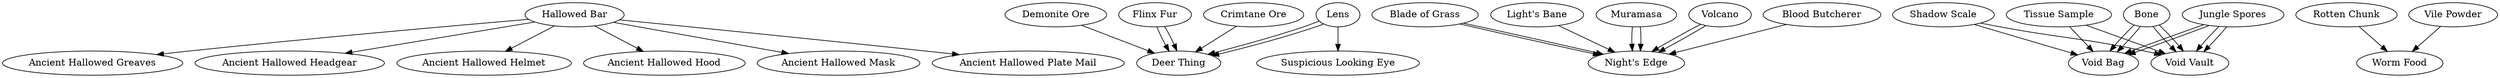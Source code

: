 digraph G {
  "Hallowed Bar" -> "Ancient Hallowed Greaves" [color="black"];
  "Hallowed Bar" -> "Ancient Hallowed Headgear" [color="black"];
  "Hallowed Bar" -> "Ancient Hallowed Helmet" [color="black"];
  "Hallowed Bar" -> "Ancient Hallowed Hood" [color="black"];
  "Hallowed Bar" -> "Ancient Hallowed Mask" [color="black"];
  "Hallowed Bar" -> "Ancient Hallowed Plate Mail" [color="black"];
  "Demonite Ore" -> "Deer Thing" [color="black"];
  "Flinx Fur" -> "Deer Thing" [color="black"];
  "Lens" -> "Deer Thing" [color="black"];
  "Crimtane Ore" -> "Deer Thing" [color="black"];
  "Flinx Fur" -> "Deer Thing" [color="black"];
  "Lens" -> "Deer Thing" [color="black"];
  "Blade of Grass" -> "Night's Edge" [color="black"];
  "Light's Bane" -> "Night's Edge" [color="black"];
  "Muramasa" -> "Night's Edge" [color="black"];
  "Volcano" -> "Night's Edge" [color="black"];
  "Blade of Grass" -> "Night's Edge" [color="black"];
  "Blood Butcherer" -> "Night's Edge" [color="black"];
  "Muramasa" -> "Night's Edge" [color="black"];
  "Volcano" -> "Night's Edge" [color="black"];
  "Lens" -> "Suspicious Looking Eye" [color="black"];
  "Bone" -> "Void Bag" [color="black"];
  "Jungle Spores" -> "Void Bag" [color="black"];
  "Shadow Scale" -> "Void Bag" [color="black"];
  "Bone" -> "Void Bag" [color="black"];
  "Jungle Spores" -> "Void Bag" [color="black"];
  "Tissue Sample" -> "Void Bag" [color="black"];
  "Bone" -> "Void Vault" [color="black"];
  "Jungle Spores" -> "Void Vault" [color="black"];
  "Tissue Sample" -> "Void Vault" [color="black"];
  "Bone" -> "Void Vault" [color="black"];
  "Jungle Spores" -> "Void Vault" [color="black"];
  "Shadow Scale" -> "Void Vault" [color="black"];
  "Rotten Chunk" -> "Worm Food" [color="black"];
  "Vile Powder" -> "Worm Food" [color="black"];
}
